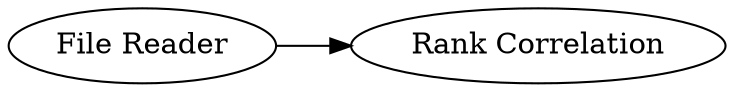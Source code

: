 digraph {
	"1379177693609458297_1" [label="Rank Correlation"]
	"1379177693609458297_9" [label="File Reader"]
	"1379177693609458297_9" -> "1379177693609458297_1"
	rankdir=LR
}

